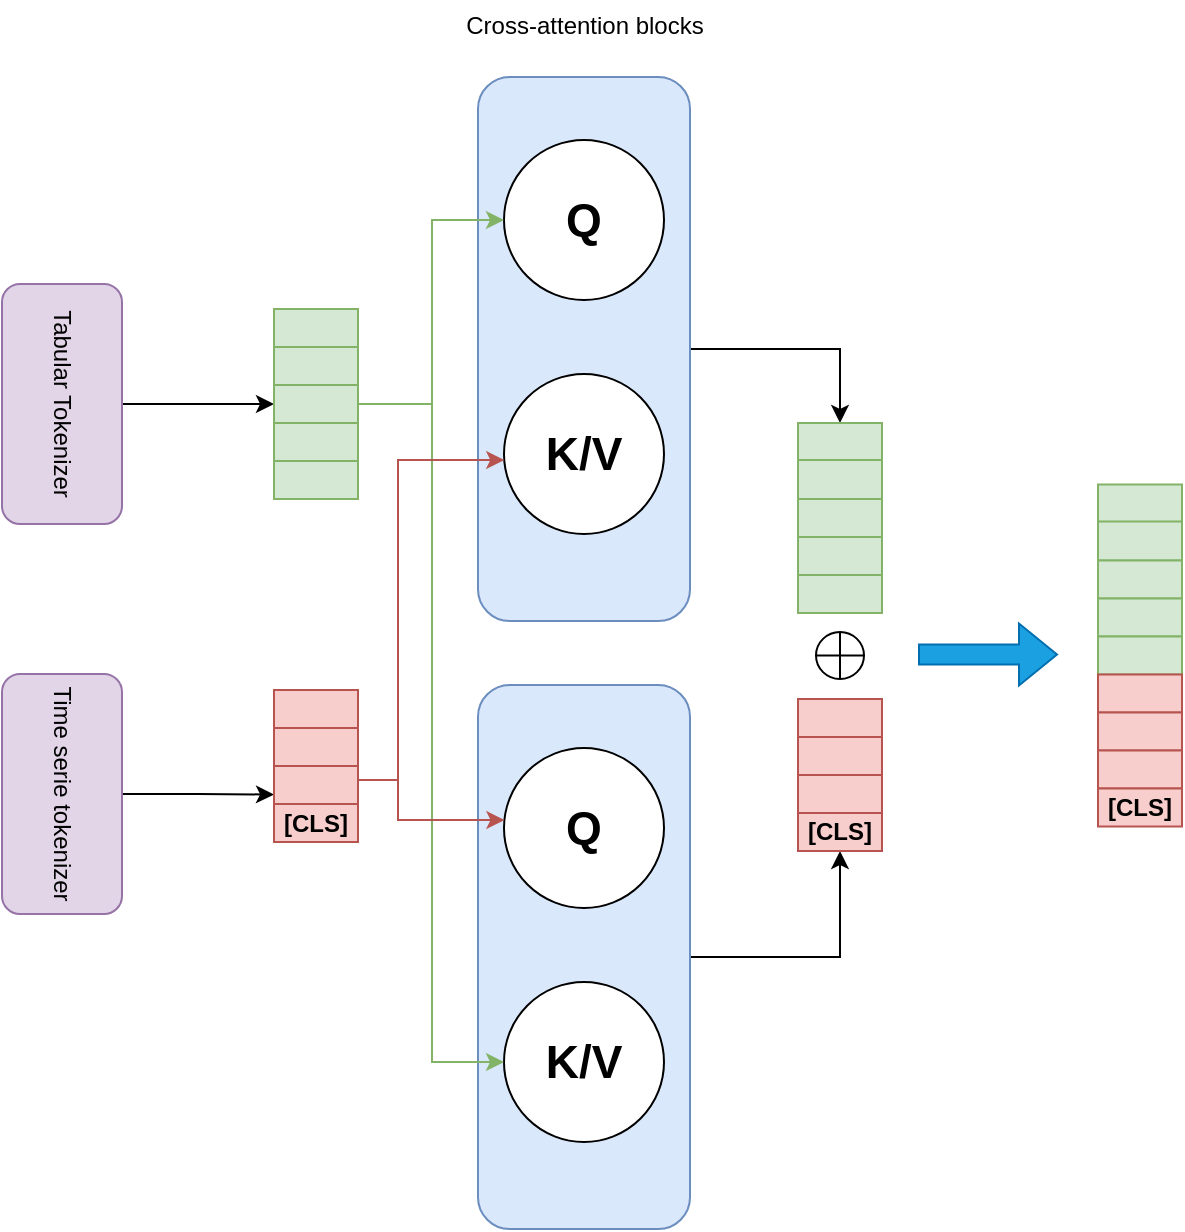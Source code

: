 <mxfile version="24.2.2" type="github">
  <diagram id="C5RBs43oDa-KdzZeNtuy" name="Page-1">
    <mxGraphModel dx="1026" dy="656" grid="1" gridSize="10" guides="1" tooltips="1" connect="1" arrows="1" fold="1" page="1" pageScale="1" pageWidth="827" pageHeight="1169" math="0" shadow="0">
      <root>
        <mxCell id="WIyWlLk6GJQsqaUBKTNV-0" />
        <mxCell id="WIyWlLk6GJQsqaUBKTNV-1" parent="WIyWlLk6GJQsqaUBKTNV-0" />
        <mxCell id="RZyStbtU9jrRcy8je79y-32" style="edgeStyle=orthogonalEdgeStyle;rounded=0;orthogonalLoop=1;jettySize=auto;html=1;entryX=0;entryY=0.5;entryDx=0;entryDy=0;" edge="1" parent="WIyWlLk6GJQsqaUBKTNV-1" source="RZyStbtU9jrRcy8je79y-5" target="RZyStbtU9jrRcy8je79y-9">
          <mxGeometry relative="1" as="geometry" />
        </mxCell>
        <mxCell id="RZyStbtU9jrRcy8je79y-5" value="Tabular Tokenizer" style="rounded=1;whiteSpace=wrap;html=1;rotation=90;fillColor=#e1d5e7;strokeColor=#9673a6;" vertex="1" parent="WIyWlLk6GJQsqaUBKTNV-1">
          <mxGeometry x="122" y="182" width="120" height="60" as="geometry" />
        </mxCell>
        <mxCell id="RZyStbtU9jrRcy8je79y-37" style="edgeStyle=orthogonalEdgeStyle;rounded=0;orthogonalLoop=1;jettySize=auto;html=1;entryX=0;entryY=0.75;entryDx=0;entryDy=0;" edge="1" parent="WIyWlLk6GJQsqaUBKTNV-1" source="RZyStbtU9jrRcy8je79y-6" target="RZyStbtU9jrRcy8je79y-14">
          <mxGeometry relative="1" as="geometry" />
        </mxCell>
        <mxCell id="RZyStbtU9jrRcy8je79y-6" value="Time serie tokenizer" style="rounded=1;whiteSpace=wrap;html=1;rotation=90;fillColor=#e1d5e7;strokeColor=#9673a6;" vertex="1" parent="WIyWlLk6GJQsqaUBKTNV-1">
          <mxGeometry x="122" y="377" width="120" height="60" as="geometry" />
        </mxCell>
        <mxCell id="RZyStbtU9jrRcy8je79y-7" value="" style="rounded=0;whiteSpace=wrap;html=1;fillColor=#d5e8d4;strokeColor=#82b366;" vertex="1" parent="WIyWlLk6GJQsqaUBKTNV-1">
          <mxGeometry x="288" y="164.5" width="42" height="19" as="geometry" />
        </mxCell>
        <mxCell id="RZyStbtU9jrRcy8je79y-8" value="" style="rounded=0;whiteSpace=wrap;html=1;fillColor=#d5e8d4;strokeColor=#82b366;" vertex="1" parent="WIyWlLk6GJQsqaUBKTNV-1">
          <mxGeometry x="288" y="183.5" width="42" height="19" as="geometry" />
        </mxCell>
        <mxCell id="RZyStbtU9jrRcy8je79y-9" value="" style="rounded=0;whiteSpace=wrap;html=1;fillColor=#d5e8d4;strokeColor=#82b366;" vertex="1" parent="WIyWlLk6GJQsqaUBKTNV-1">
          <mxGeometry x="288" y="202.5" width="42" height="19" as="geometry" />
        </mxCell>
        <mxCell id="RZyStbtU9jrRcy8je79y-10" value="" style="rounded=0;whiteSpace=wrap;html=1;fillColor=#d5e8d4;strokeColor=#82b366;" vertex="1" parent="WIyWlLk6GJQsqaUBKTNV-1">
          <mxGeometry x="288" y="221.5" width="42" height="19" as="geometry" />
        </mxCell>
        <mxCell id="RZyStbtU9jrRcy8je79y-11" value="" style="rounded=0;whiteSpace=wrap;html=1;fillColor=#d5e8d4;strokeColor=#82b366;" vertex="1" parent="WIyWlLk6GJQsqaUBKTNV-1">
          <mxGeometry x="288" y="240.5" width="42" height="19" as="geometry" />
        </mxCell>
        <mxCell id="RZyStbtU9jrRcy8je79y-12" value="" style="rounded=0;whiteSpace=wrap;html=1;fillColor=#f8cecc;strokeColor=#b85450;" vertex="1" parent="WIyWlLk6GJQsqaUBKTNV-1">
          <mxGeometry x="288" y="355" width="42" height="19" as="geometry" />
        </mxCell>
        <mxCell id="RZyStbtU9jrRcy8je79y-13" value="" style="rounded=0;whiteSpace=wrap;html=1;fillColor=#f8cecc;strokeColor=#b85450;" vertex="1" parent="WIyWlLk6GJQsqaUBKTNV-1">
          <mxGeometry x="288" y="374" width="42" height="19" as="geometry" />
        </mxCell>
        <mxCell id="RZyStbtU9jrRcy8je79y-14" value="" style="rounded=0;whiteSpace=wrap;html=1;fillColor=#f8cecc;strokeColor=#b85450;" vertex="1" parent="WIyWlLk6GJQsqaUBKTNV-1">
          <mxGeometry x="288" y="393" width="42" height="19" as="geometry" />
        </mxCell>
        <mxCell id="RZyStbtU9jrRcy8je79y-15" value="&lt;b&gt;[CLS]&lt;/b&gt;" style="rounded=0;whiteSpace=wrap;html=1;fillColor=#f8cecc;strokeColor=#b85450;" vertex="1" parent="WIyWlLk6GJQsqaUBKTNV-1">
          <mxGeometry x="288" y="412" width="42" height="19" as="geometry" />
        </mxCell>
        <mxCell id="RZyStbtU9jrRcy8je79y-74" style="edgeStyle=orthogonalEdgeStyle;rounded=0;orthogonalLoop=1;jettySize=auto;html=1;entryX=0.5;entryY=0;entryDx=0;entryDy=0;" edge="1" parent="WIyWlLk6GJQsqaUBKTNV-1" source="RZyStbtU9jrRcy8je79y-16" target="RZyStbtU9jrRcy8je79y-53">
          <mxGeometry relative="1" as="geometry" />
        </mxCell>
        <mxCell id="RZyStbtU9jrRcy8je79y-16" value="" style="rounded=1;whiteSpace=wrap;html=1;rotation=90;fillColor=#dae8fc;strokeColor=#6c8ebf;" vertex="1" parent="WIyWlLk6GJQsqaUBKTNV-1">
          <mxGeometry x="307" y="131.5" width="272" height="106" as="geometry" />
        </mxCell>
        <mxCell id="RZyStbtU9jrRcy8je79y-28" value="&lt;b&gt;&lt;font style=&quot;font-size: 23px;&quot;&gt;Q&lt;/font&gt;&lt;/b&gt;" style="ellipse;whiteSpace=wrap;html=1;aspect=fixed;" vertex="1" parent="WIyWlLk6GJQsqaUBKTNV-1">
          <mxGeometry x="403" y="80" width="80" height="80" as="geometry" />
        </mxCell>
        <mxCell id="RZyStbtU9jrRcy8je79y-29" value="&lt;span style=&quot;font-size: 23px;&quot;&gt;&lt;b&gt;K/V&lt;/b&gt;&lt;/span&gt;" style="ellipse;whiteSpace=wrap;html=1;aspect=fixed;" vertex="1" parent="WIyWlLk6GJQsqaUBKTNV-1">
          <mxGeometry x="403" y="197" width="80" height="80" as="geometry" />
        </mxCell>
        <mxCell id="RZyStbtU9jrRcy8je79y-41" value="Cross-attention blocks" style="text;html=1;align=center;verticalAlign=middle;resizable=0;points=[];autosize=1;strokeColor=none;fillColor=none;" vertex="1" parent="WIyWlLk6GJQsqaUBKTNV-1">
          <mxGeometry x="374.5" y="10" width="137" height="26" as="geometry" />
        </mxCell>
        <mxCell id="RZyStbtU9jrRcy8je79y-75" style="edgeStyle=orthogonalEdgeStyle;rounded=0;orthogonalLoop=1;jettySize=auto;html=1;entryX=0.5;entryY=1;entryDx=0;entryDy=0;" edge="1" parent="WIyWlLk6GJQsqaUBKTNV-1" source="RZyStbtU9jrRcy8je79y-43" target="RZyStbtU9jrRcy8je79y-61">
          <mxGeometry relative="1" as="geometry" />
        </mxCell>
        <mxCell id="RZyStbtU9jrRcy8je79y-43" value="" style="rounded=1;whiteSpace=wrap;html=1;rotation=90;fillColor=#dae8fc;strokeColor=#6c8ebf;" vertex="1" parent="WIyWlLk6GJQsqaUBKTNV-1">
          <mxGeometry x="307" y="435.5" width="272" height="106" as="geometry" />
        </mxCell>
        <mxCell id="RZyStbtU9jrRcy8je79y-44" value="&lt;b&gt;&lt;font style=&quot;font-size: 23px;&quot;&gt;Q&lt;/font&gt;&lt;/b&gt;" style="ellipse;whiteSpace=wrap;html=1;aspect=fixed;" vertex="1" parent="WIyWlLk6GJQsqaUBKTNV-1">
          <mxGeometry x="403" y="384" width="80" height="80" as="geometry" />
        </mxCell>
        <mxCell id="RZyStbtU9jrRcy8je79y-45" value="&lt;span style=&quot;font-size: 23px;&quot;&gt;&lt;b&gt;K/V&lt;/b&gt;&lt;/span&gt;" style="ellipse;whiteSpace=wrap;html=1;aspect=fixed;" vertex="1" parent="WIyWlLk6GJQsqaUBKTNV-1">
          <mxGeometry x="403" y="501" width="80" height="80" as="geometry" />
        </mxCell>
        <mxCell id="RZyStbtU9jrRcy8je79y-46" style="edgeStyle=orthogonalEdgeStyle;rounded=0;orthogonalLoop=1;jettySize=auto;html=1;fillColor=#d5e8d4;strokeColor=#82b366;" edge="1" parent="WIyWlLk6GJQsqaUBKTNV-1" source="RZyStbtU9jrRcy8je79y-9" target="RZyStbtU9jrRcy8je79y-28">
          <mxGeometry relative="1" as="geometry">
            <Array as="points">
              <mxPoint x="367" y="212" />
              <mxPoint x="367" y="120" />
            </Array>
          </mxGeometry>
        </mxCell>
        <mxCell id="RZyStbtU9jrRcy8je79y-47" style="edgeStyle=orthogonalEdgeStyle;rounded=0;orthogonalLoop=1;jettySize=auto;html=1;fillColor=#d5e8d4;strokeColor=#82b366;" edge="1" parent="WIyWlLk6GJQsqaUBKTNV-1" source="RZyStbtU9jrRcy8je79y-9" target="RZyStbtU9jrRcy8je79y-45">
          <mxGeometry relative="1" as="geometry">
            <Array as="points">
              <mxPoint x="367" y="212" />
              <mxPoint x="367" y="541" />
            </Array>
          </mxGeometry>
        </mxCell>
        <mxCell id="RZyStbtU9jrRcy8je79y-50" style="edgeStyle=orthogonalEdgeStyle;rounded=0;orthogonalLoop=1;jettySize=auto;html=1;fillColor=#f8cecc;strokeColor=#b85450;" edge="1" parent="WIyWlLk6GJQsqaUBKTNV-1" source="RZyStbtU9jrRcy8je79y-14" target="RZyStbtU9jrRcy8je79y-29">
          <mxGeometry relative="1" as="geometry">
            <mxPoint x="351" y="246" as="targetPoint" />
            <Array as="points">
              <mxPoint x="350" y="400" />
              <mxPoint x="350" y="240" />
            </Array>
          </mxGeometry>
        </mxCell>
        <mxCell id="RZyStbtU9jrRcy8je79y-51" style="edgeStyle=orthogonalEdgeStyle;rounded=0;orthogonalLoop=1;jettySize=auto;html=1;fillColor=#f8cecc;strokeColor=#b85450;" edge="1" parent="WIyWlLk6GJQsqaUBKTNV-1" source="RZyStbtU9jrRcy8je79y-14" target="RZyStbtU9jrRcy8je79y-44">
          <mxGeometry relative="1" as="geometry">
            <Array as="points">
              <mxPoint x="350" y="400" />
              <mxPoint x="350" y="420" />
            </Array>
          </mxGeometry>
        </mxCell>
        <mxCell id="RZyStbtU9jrRcy8je79y-53" value="" style="rounded=0;whiteSpace=wrap;html=1;fillColor=#d5e8d4;strokeColor=#82b366;" vertex="1" parent="WIyWlLk6GJQsqaUBKTNV-1">
          <mxGeometry x="550" y="221.5" width="42" height="19" as="geometry" />
        </mxCell>
        <mxCell id="RZyStbtU9jrRcy8je79y-54" value="" style="rounded=0;whiteSpace=wrap;html=1;fillColor=#d5e8d4;strokeColor=#82b366;" vertex="1" parent="WIyWlLk6GJQsqaUBKTNV-1">
          <mxGeometry x="550" y="240" width="42" height="19.5" as="geometry" />
        </mxCell>
        <mxCell id="RZyStbtU9jrRcy8je79y-55" value="" style="rounded=0;whiteSpace=wrap;html=1;fillColor=#d5e8d4;strokeColor=#82b366;" vertex="1" parent="WIyWlLk6GJQsqaUBKTNV-1">
          <mxGeometry x="550" y="259.5" width="42" height="19" as="geometry" />
        </mxCell>
        <mxCell id="RZyStbtU9jrRcy8je79y-56" value="" style="rounded=0;whiteSpace=wrap;html=1;fillColor=#d5e8d4;strokeColor=#82b366;" vertex="1" parent="WIyWlLk6GJQsqaUBKTNV-1">
          <mxGeometry x="550" y="278.5" width="42" height="19" as="geometry" />
        </mxCell>
        <mxCell id="RZyStbtU9jrRcy8je79y-57" value="" style="rounded=0;whiteSpace=wrap;html=1;fillColor=#d5e8d4;strokeColor=#82b366;" vertex="1" parent="WIyWlLk6GJQsqaUBKTNV-1">
          <mxGeometry x="550" y="297.5" width="42" height="19" as="geometry" />
        </mxCell>
        <mxCell id="RZyStbtU9jrRcy8je79y-58" value="" style="rounded=0;whiteSpace=wrap;html=1;fillColor=#f8cecc;strokeColor=#b85450;" vertex="1" parent="WIyWlLk6GJQsqaUBKTNV-1">
          <mxGeometry x="550" y="359.5" width="42" height="19" as="geometry" />
        </mxCell>
        <mxCell id="RZyStbtU9jrRcy8je79y-59" value="" style="rounded=0;whiteSpace=wrap;html=1;fillColor=#f8cecc;strokeColor=#b85450;" vertex="1" parent="WIyWlLk6GJQsqaUBKTNV-1">
          <mxGeometry x="550" y="378.5" width="42" height="19" as="geometry" />
        </mxCell>
        <mxCell id="RZyStbtU9jrRcy8je79y-60" value="" style="rounded=0;whiteSpace=wrap;html=1;fillColor=#f8cecc;strokeColor=#b85450;" vertex="1" parent="WIyWlLk6GJQsqaUBKTNV-1">
          <mxGeometry x="550" y="397.5" width="42" height="19" as="geometry" />
        </mxCell>
        <mxCell id="RZyStbtU9jrRcy8je79y-61" value="&lt;b&gt;[CLS]&lt;/b&gt;" style="rounded=0;whiteSpace=wrap;html=1;fillColor=#f8cecc;strokeColor=#b85450;" vertex="1" parent="WIyWlLk6GJQsqaUBKTNV-1">
          <mxGeometry x="550" y="416.5" width="42" height="19" as="geometry" />
        </mxCell>
        <mxCell id="RZyStbtU9jrRcy8je79y-63" value="" style="shape=orEllipse;perimeter=ellipsePerimeter;whiteSpace=wrap;html=1;backgroundOutline=1;" vertex="1" parent="WIyWlLk6GJQsqaUBKTNV-1">
          <mxGeometry x="559" y="326" width="24" height="23.5" as="geometry" />
        </mxCell>
        <mxCell id="RZyStbtU9jrRcy8je79y-64" value="" style="shape=flexArrow;endArrow=classic;html=1;rounded=0;fillColor=#1ba1e2;strokeColor=#006EAF;" edge="1" parent="WIyWlLk6GJQsqaUBKTNV-1">
          <mxGeometry width="50" height="50" relative="1" as="geometry">
            <mxPoint x="610" y="337.25" as="sourcePoint" />
            <mxPoint x="680" y="337.25" as="targetPoint" />
          </mxGeometry>
        </mxCell>
        <mxCell id="RZyStbtU9jrRcy8je79y-65" value="" style="rounded=0;whiteSpace=wrap;html=1;fillColor=#d5e8d4;strokeColor=#82b366;" vertex="1" parent="WIyWlLk6GJQsqaUBKTNV-1">
          <mxGeometry x="700" y="252.25" width="42" height="19" as="geometry" />
        </mxCell>
        <mxCell id="RZyStbtU9jrRcy8je79y-66" value="" style="rounded=0;whiteSpace=wrap;html=1;fillColor=#d5e8d4;strokeColor=#82b366;" vertex="1" parent="WIyWlLk6GJQsqaUBKTNV-1">
          <mxGeometry x="700" y="270.75" width="42" height="19.5" as="geometry" />
        </mxCell>
        <mxCell id="RZyStbtU9jrRcy8je79y-67" value="" style="rounded=0;whiteSpace=wrap;html=1;fillColor=#d5e8d4;strokeColor=#82b366;" vertex="1" parent="WIyWlLk6GJQsqaUBKTNV-1">
          <mxGeometry x="700" y="290.25" width="42" height="19" as="geometry" />
        </mxCell>
        <mxCell id="RZyStbtU9jrRcy8je79y-68" value="" style="rounded=0;whiteSpace=wrap;html=1;fillColor=#d5e8d4;strokeColor=#82b366;" vertex="1" parent="WIyWlLk6GJQsqaUBKTNV-1">
          <mxGeometry x="700" y="309.25" width="42" height="19" as="geometry" />
        </mxCell>
        <mxCell id="RZyStbtU9jrRcy8je79y-69" value="" style="rounded=0;whiteSpace=wrap;html=1;fillColor=#d5e8d4;strokeColor=#82b366;" vertex="1" parent="WIyWlLk6GJQsqaUBKTNV-1">
          <mxGeometry x="700" y="328.25" width="42" height="19" as="geometry" />
        </mxCell>
        <mxCell id="RZyStbtU9jrRcy8je79y-70" value="" style="rounded=0;whiteSpace=wrap;html=1;fillColor=#f8cecc;strokeColor=#b85450;" vertex="1" parent="WIyWlLk6GJQsqaUBKTNV-1">
          <mxGeometry x="700" y="347.25" width="42" height="19" as="geometry" />
        </mxCell>
        <mxCell id="RZyStbtU9jrRcy8je79y-71" value="" style="rounded=0;whiteSpace=wrap;html=1;fillColor=#f8cecc;strokeColor=#b85450;" vertex="1" parent="WIyWlLk6GJQsqaUBKTNV-1">
          <mxGeometry x="700" y="366.25" width="42" height="19" as="geometry" />
        </mxCell>
        <mxCell id="RZyStbtU9jrRcy8je79y-72" value="" style="rounded=0;whiteSpace=wrap;html=1;fillColor=#f8cecc;strokeColor=#b85450;" vertex="1" parent="WIyWlLk6GJQsqaUBKTNV-1">
          <mxGeometry x="700" y="385.25" width="42" height="19" as="geometry" />
        </mxCell>
        <mxCell id="RZyStbtU9jrRcy8je79y-73" value="&lt;b&gt;[CLS]&lt;/b&gt;" style="rounded=0;whiteSpace=wrap;html=1;fillColor=#f8cecc;strokeColor=#b85450;" vertex="1" parent="WIyWlLk6GJQsqaUBKTNV-1">
          <mxGeometry x="700" y="404.25" width="42" height="19" as="geometry" />
        </mxCell>
      </root>
    </mxGraphModel>
  </diagram>
</mxfile>
